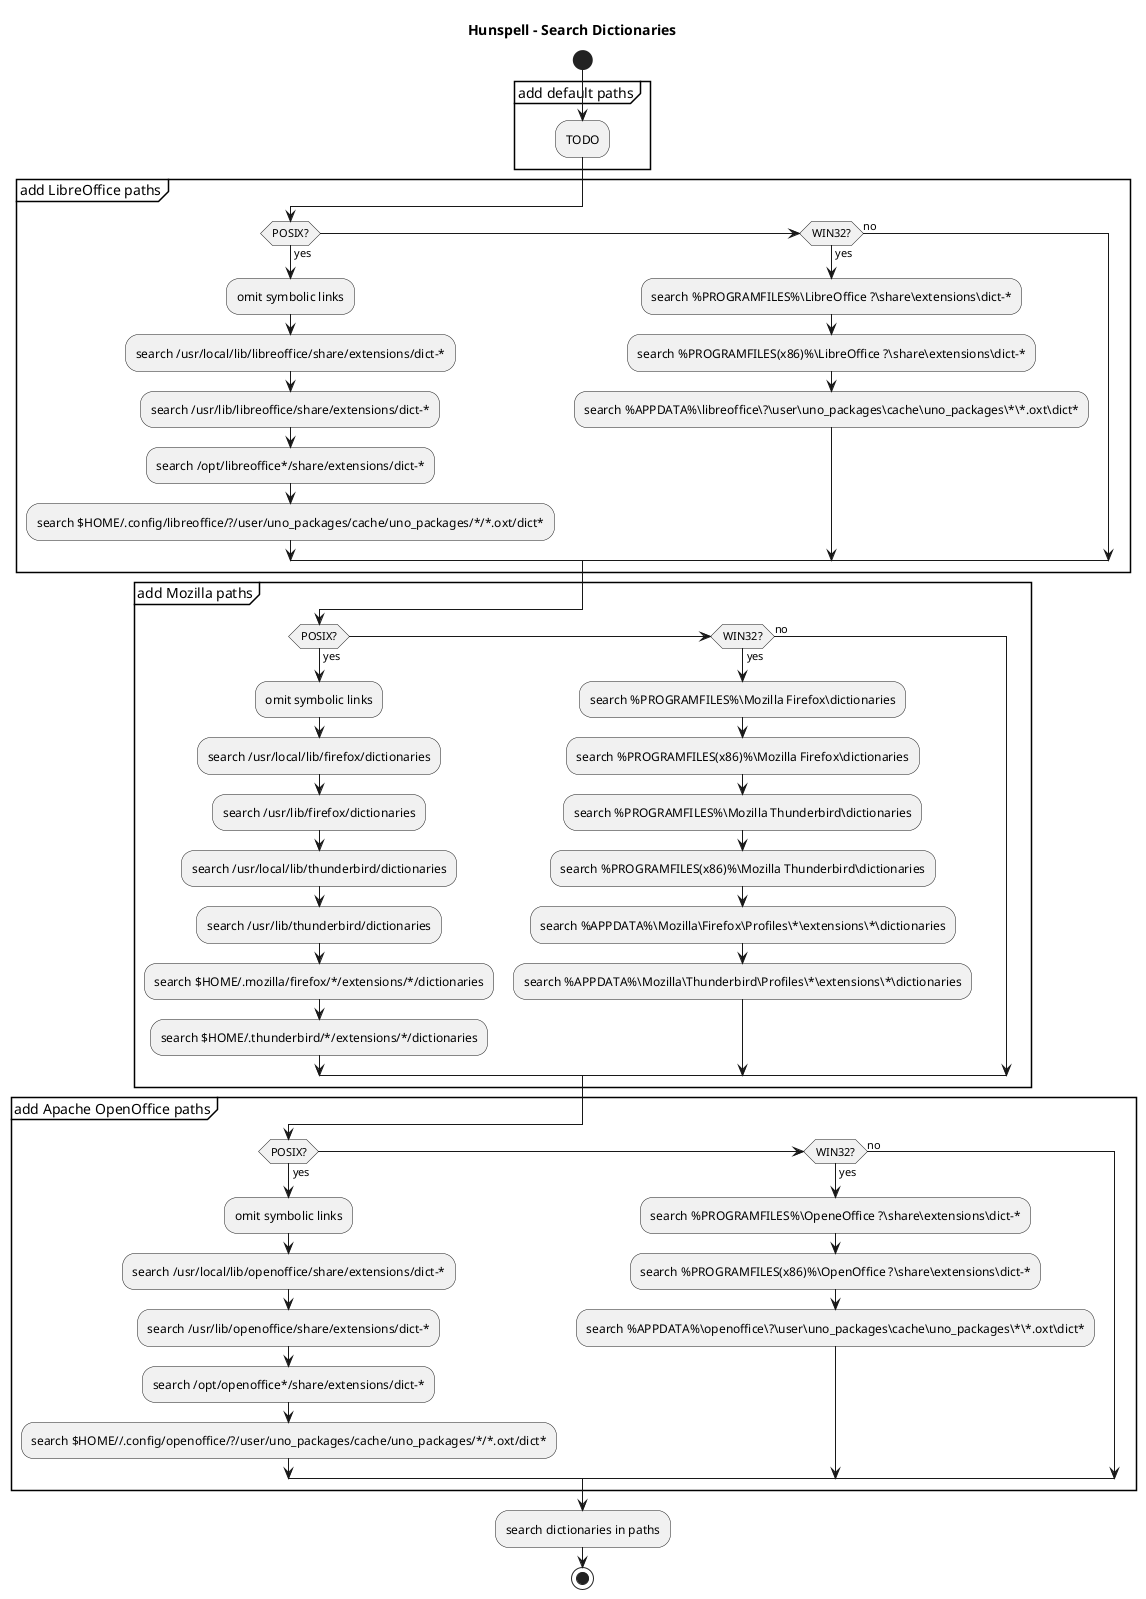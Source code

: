 @startuml

title Hunspell - Search Dictionaries

start
partition "add default paths" {
:TODO;
}

partition "add LibreOffice paths" {
if (POSIX?) then (yes)
	:omit symbolic links;
	:search /usr/local/lib/libreoffice/share/extensions/dict-*;
	:search /usr/lib/libreoffice/share/extensions/dict-*;
	:search /opt/libreoffice*/share/extensions/dict-*;
	:search $HOME/.config/libreoffice/?/user/uno_packages/cache/uno_packages/*/*.oxt/dict*;
elseif(WIN32?) then (yes)
	:search %PROGRAMFILES%\\LibreOffice ?\\share\\extensions\\dict-*;
	:search %PROGRAMFILES(x86)%\\LibreOffice ?\\share\\extensions\\dict-*;
	:search %APPDATA%\\libreoffice\\?\\user\\uno_packages\\cache\\uno_packages\\*\\*.oxt\\dict*;
else (no)
endif
}

partition "add Mozilla paths" {
if (POSIX?) then (yes)
	:omit symbolic links;
	:search /usr/local/lib/firefox/dictionaries;
	:search /usr/lib/firefox/dictionaries;
	:search /usr/local/lib/thunderbird/dictionaries;
	:search /usr/lib/thunderbird/dictionaries;
	:search $HOME/.mozilla/firefox/*/extensions/*/dictionaries;
	:search $HOME/.thunderbird/*/extensions/*/dictionaries;
elseif(WIN32?) then (yes)
	:search %PROGRAMFILES%\\Mozilla Firefox\\dictionaries;
	:search %PROGRAMFILES(x86)%\\Mozilla Firefox\\dictionaries;
	:search %PROGRAMFILES%\\Mozilla Thunderbird\\dictionaries;
	:search %PROGRAMFILES(x86)%\\Mozilla Thunderbird\\dictionaries;
	:search %APPDATA%\\Mozilla\\Firefox\\Profiles\\*\\extensions\\*\\dictionaries;
	:search %APPDATA%\\Mozilla\\Thunderbird\\Profiles\\*\\extensions\\*\\dictionaries;
else (no)
endif
}

partition "add Apache OpenOffice paths" {
if (POSIX?) then (yes)
	:omit symbolic links;
	:search /usr/local/lib/openoffice/share/extensions/dict-*;
	:search /usr/lib/openoffice/share/extensions/dict-*;
	:search /opt/openoffice*/share/extensions/dict-*;
	:search $HOME//.config/openoffice/?/user/uno_packages/cache/uno_packages/*/*.oxt/dict*;
elseif(WIN32?) then (yes)
	:search %PROGRAMFILES%\\OpeneOffice ?\\share\\extensions\\dict-*;
	:search %PROGRAMFILES(x86)%\\OpenOffice ?\\share\\extensions\\dict-*;
	:search %APPDATA%\\openoffice\\?\\user\\uno_packages\\cache\\uno_packages\\*\\*.oxt\\dict*;
else (no)
endif
}

:search dictionaries in paths;
stop

@enduml
